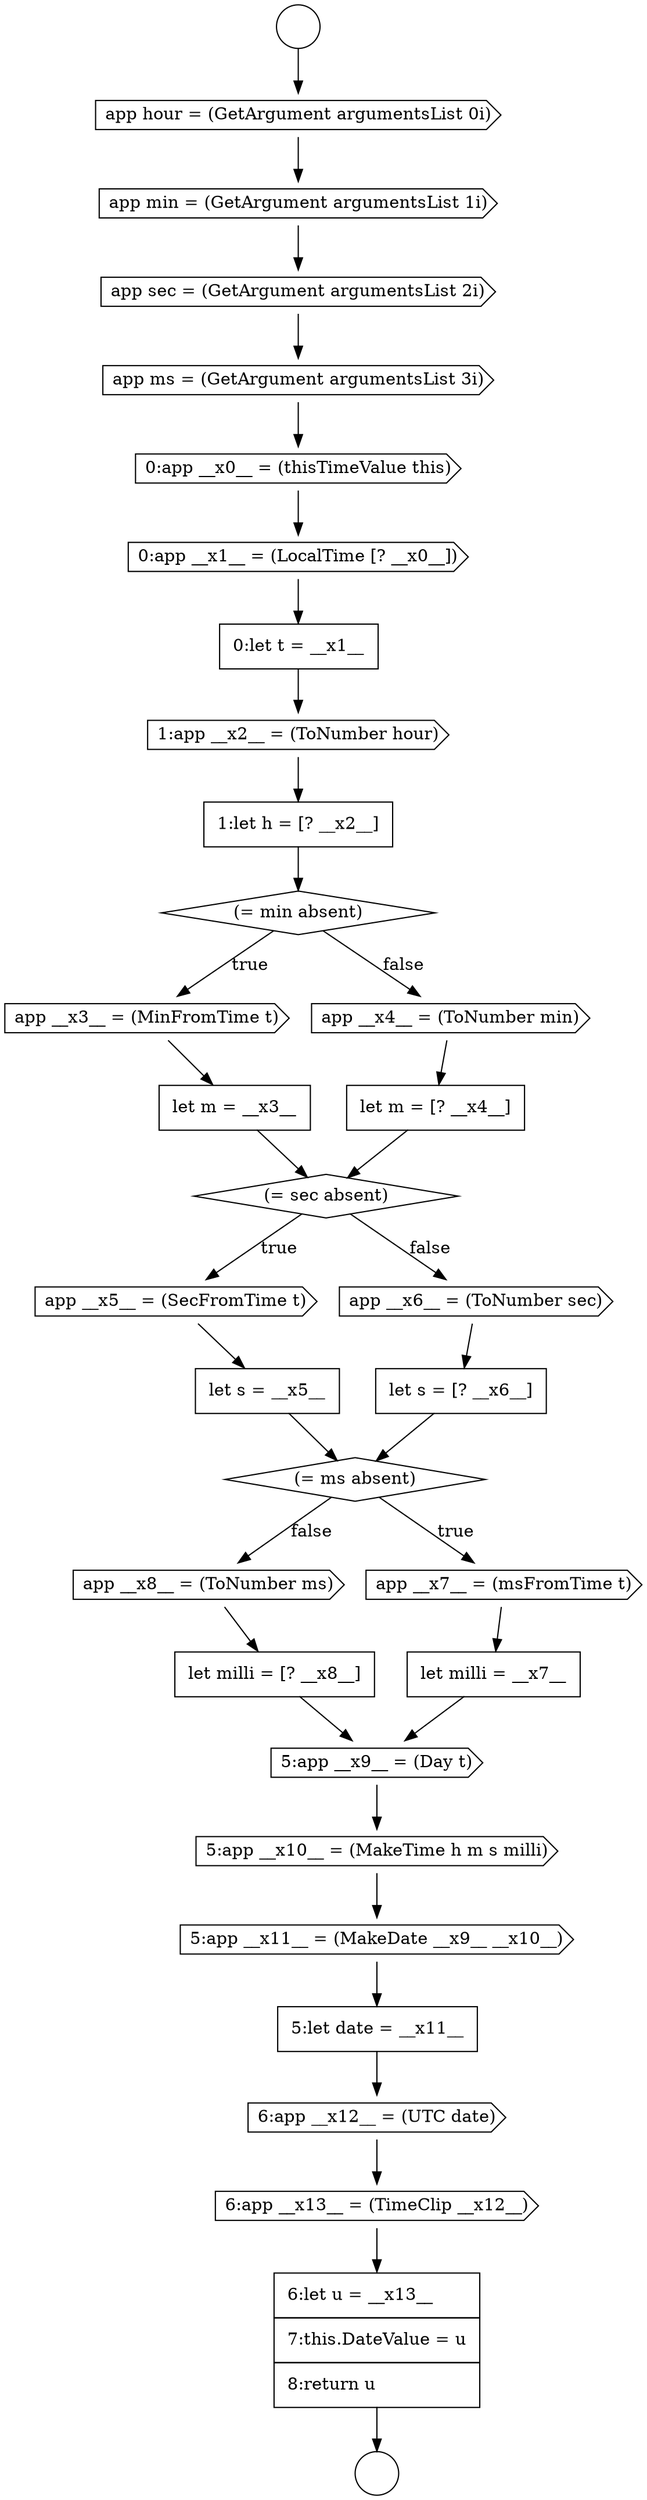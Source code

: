 digraph {
  node13475 [shape=cds, label=<<font color="black">app sec = (GetArgument argumentsList 2i)</font>> color="black" fillcolor="white" style=filled]
  node13484 [shape=none, margin=0, label=<<font color="black">
    <table border="0" cellborder="1" cellspacing="0" cellpadding="10">
      <tr><td align="left">let m = __x3__</td></tr>
    </table>
  </font>> color="black" fillcolor="white" style=filled]
  node13476 [shape=cds, label=<<font color="black">app ms = (GetArgument argumentsList 3i)</font>> color="black" fillcolor="white" style=filled]
  node13487 [shape=diamond, label=<<font color="black">(= sec absent)</font>> color="black" fillcolor="white" style=filled]
  node13495 [shape=cds, label=<<font color="black">app __x8__ = (ToNumber ms)</font>> color="black" fillcolor="white" style=filled]
  node13480 [shape=cds, label=<<font color="black">1:app __x2__ = (ToNumber hour)</font>> color="black" fillcolor="white" style=filled]
  node13481 [shape=none, margin=0, label=<<font color="black">
    <table border="0" cellborder="1" cellspacing="0" cellpadding="10">
      <tr><td align="left">1:let h = [? __x2__]</td></tr>
    </table>
  </font>> color="black" fillcolor="white" style=filled]
  node13473 [shape=cds, label=<<font color="black">app hour = (GetArgument argumentsList 0i)</font>> color="black" fillcolor="white" style=filled]
  node13501 [shape=cds, label=<<font color="black">6:app __x12__ = (UTC date)</font>> color="black" fillcolor="white" style=filled]
  node13488 [shape=cds, label=<<font color="black">app __x5__ = (SecFromTime t)</font>> color="black" fillcolor="white" style=filled]
  node13489 [shape=none, margin=0, label=<<font color="black">
    <table border="0" cellborder="1" cellspacing="0" cellpadding="10">
      <tr><td align="left">let s = __x5__</td></tr>
    </table>
  </font>> color="black" fillcolor="white" style=filled]
  node13474 [shape=cds, label=<<font color="black">app min = (GetArgument argumentsList 1i)</font>> color="black" fillcolor="white" style=filled]
  node13479 [shape=none, margin=0, label=<<font color="black">
    <table border="0" cellborder="1" cellspacing="0" cellpadding="10">
      <tr><td align="left">0:let t = __x1__</td></tr>
    </table>
  </font>> color="black" fillcolor="white" style=filled]
  node13494 [shape=none, margin=0, label=<<font color="black">
    <table border="0" cellborder="1" cellspacing="0" cellpadding="10">
      <tr><td align="left">let milli = __x7__</td></tr>
    </table>
  </font>> color="black" fillcolor="white" style=filled]
  node13472 [shape=circle label=" " color="black" fillcolor="white" style=filled]
  node13498 [shape=cds, label=<<font color="black">5:app __x10__ = (MakeTime h m s milli)</font>> color="black" fillcolor="white" style=filled]
  node13483 [shape=cds, label=<<font color="black">app __x3__ = (MinFromTime t)</font>> color="black" fillcolor="white" style=filled]
  node13500 [shape=none, margin=0, label=<<font color="black">
    <table border="0" cellborder="1" cellspacing="0" cellpadding="10">
      <tr><td align="left">5:let date = __x11__</td></tr>
    </table>
  </font>> color="black" fillcolor="white" style=filled]
  node13490 [shape=cds, label=<<font color="black">app __x6__ = (ToNumber sec)</font>> color="black" fillcolor="white" style=filled]
  node13471 [shape=circle label=" " color="black" fillcolor="white" style=filled]
  node13492 [shape=diamond, label=<<font color="black">(= ms absent)</font>> color="black" fillcolor="white" style=filled]
  node13482 [shape=diamond, label=<<font color="black">(= min absent)</font>> color="black" fillcolor="white" style=filled]
  node13497 [shape=cds, label=<<font color="black">5:app __x9__ = (Day t)</font>> color="black" fillcolor="white" style=filled]
  node13503 [shape=none, margin=0, label=<<font color="black">
    <table border="0" cellborder="1" cellspacing="0" cellpadding="10">
      <tr><td align="left">6:let u = __x13__</td></tr>
      <tr><td align="left">7:this.DateValue = u</td></tr>
      <tr><td align="left">8:return u</td></tr>
    </table>
  </font>> color="black" fillcolor="white" style=filled]
  node13499 [shape=cds, label=<<font color="black">5:app __x11__ = (MakeDate __x9__ __x10__)</font>> color="black" fillcolor="white" style=filled]
  node13486 [shape=none, margin=0, label=<<font color="black">
    <table border="0" cellborder="1" cellspacing="0" cellpadding="10">
      <tr><td align="left">let m = [? __x4__]</td></tr>
    </table>
  </font>> color="black" fillcolor="white" style=filled]
  node13496 [shape=none, margin=0, label=<<font color="black">
    <table border="0" cellborder="1" cellspacing="0" cellpadding="10">
      <tr><td align="left">let milli = [? __x8__]</td></tr>
    </table>
  </font>> color="black" fillcolor="white" style=filled]
  node13491 [shape=none, margin=0, label=<<font color="black">
    <table border="0" cellborder="1" cellspacing="0" cellpadding="10">
      <tr><td align="left">let s = [? __x6__]</td></tr>
    </table>
  </font>> color="black" fillcolor="white" style=filled]
  node13477 [shape=cds, label=<<font color="black">0:app __x0__ = (thisTimeValue this)</font>> color="black" fillcolor="white" style=filled]
  node13485 [shape=cds, label=<<font color="black">app __x4__ = (ToNumber min)</font>> color="black" fillcolor="white" style=filled]
  node13502 [shape=cds, label=<<font color="black">6:app __x13__ = (TimeClip __x12__)</font>> color="black" fillcolor="white" style=filled]
  node13493 [shape=cds, label=<<font color="black">app __x7__ = (msFromTime t)</font>> color="black" fillcolor="white" style=filled]
  node13478 [shape=cds, label=<<font color="black">0:app __x1__ = (LocalTime [? __x0__])</font>> color="black" fillcolor="white" style=filled]
  node13482 -> node13483 [label=<<font color="black">true</font>> color="black"]
  node13482 -> node13485 [label=<<font color="black">false</font>> color="black"]
  node13478 -> node13479 [ color="black"]
  node13493 -> node13494 [ color="black"]
  node13474 -> node13475 [ color="black"]
  node13484 -> node13487 [ color="black"]
  node13476 -> node13477 [ color="black"]
  node13486 -> node13487 [ color="black"]
  node13502 -> node13503 [ color="black"]
  node13498 -> node13499 [ color="black"]
  node13471 -> node13473 [ color="black"]
  node13485 -> node13486 [ color="black"]
  node13503 -> node13472 [ color="black"]
  node13501 -> node13502 [ color="black"]
  node13488 -> node13489 [ color="black"]
  node13483 -> node13484 [ color="black"]
  node13496 -> node13497 [ color="black"]
  node13487 -> node13488 [label=<<font color="black">true</font>> color="black"]
  node13487 -> node13490 [label=<<font color="black">false</font>> color="black"]
  node13490 -> node13491 [ color="black"]
  node13477 -> node13478 [ color="black"]
  node13495 -> node13496 [ color="black"]
  node13481 -> node13482 [ color="black"]
  node13479 -> node13480 [ color="black"]
  node13475 -> node13476 [ color="black"]
  node13491 -> node13492 [ color="black"]
  node13494 -> node13497 [ color="black"]
  node13473 -> node13474 [ color="black"]
  node13480 -> node13481 [ color="black"]
  node13499 -> node13500 [ color="black"]
  node13497 -> node13498 [ color="black"]
  node13500 -> node13501 [ color="black"]
  node13489 -> node13492 [ color="black"]
  node13492 -> node13493 [label=<<font color="black">true</font>> color="black"]
  node13492 -> node13495 [label=<<font color="black">false</font>> color="black"]
}
